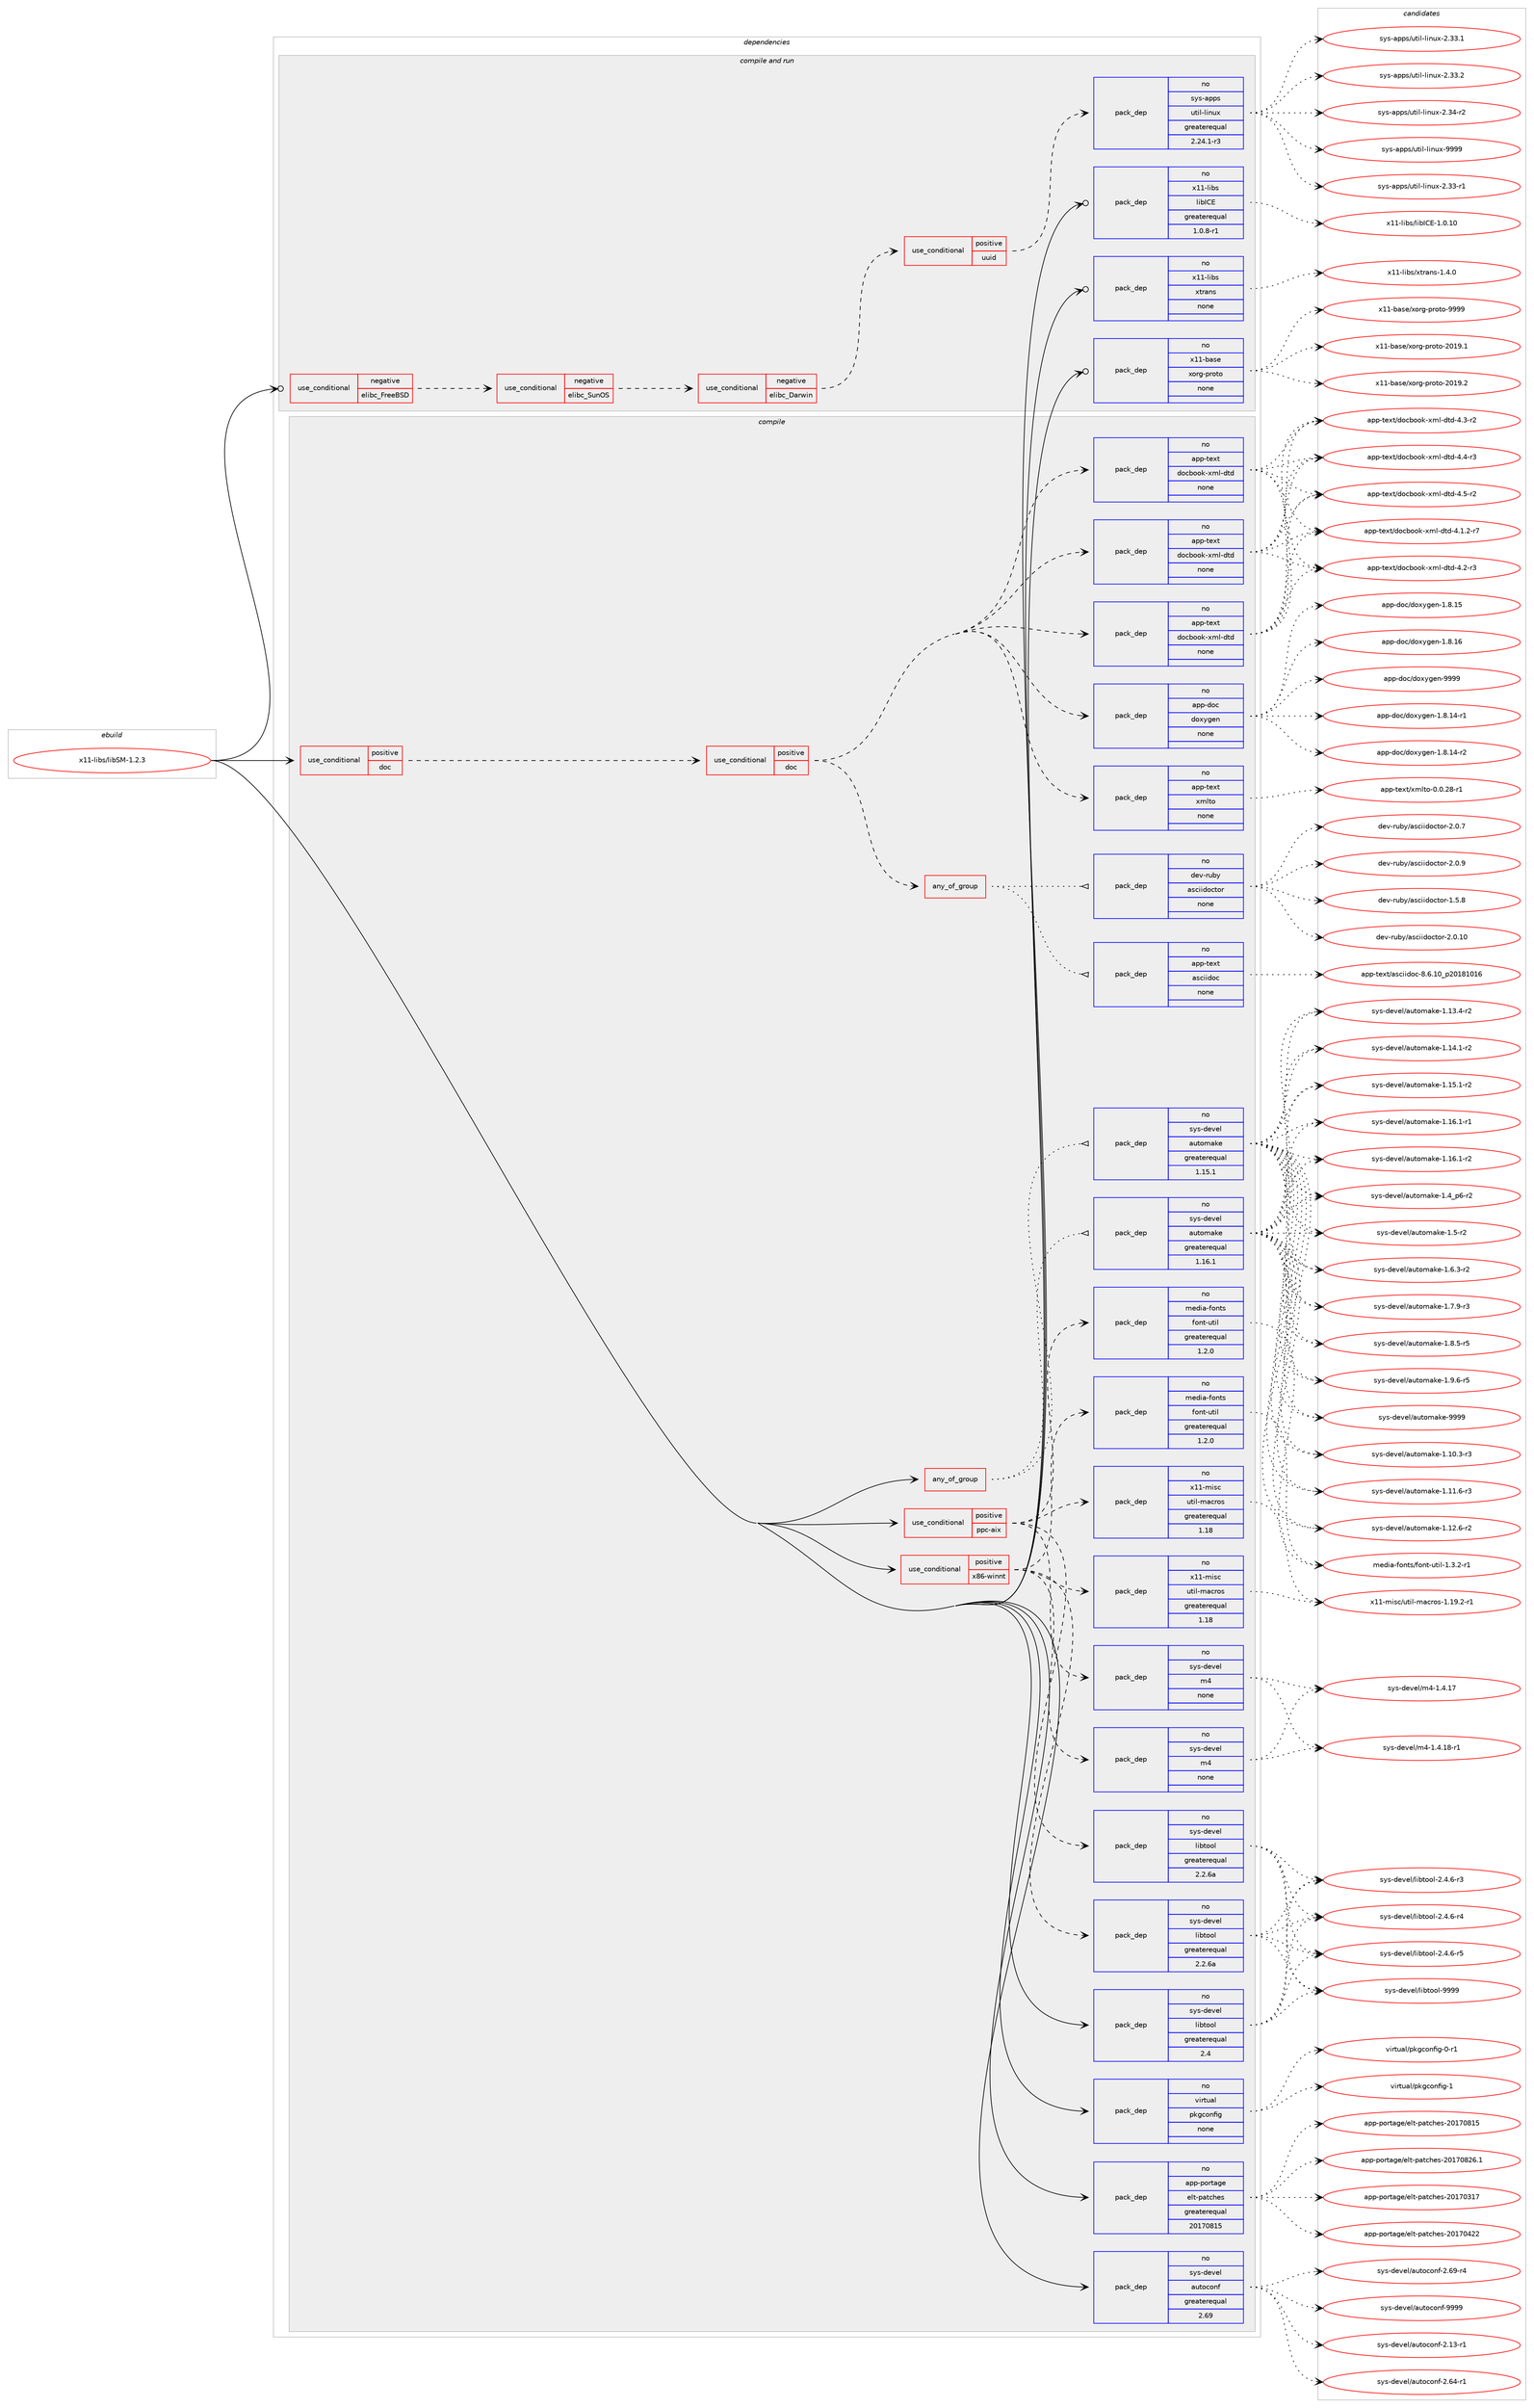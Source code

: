 digraph prolog {

# *************
# Graph options
# *************

newrank=true;
concentrate=true;
compound=true;
graph [rankdir=LR,fontname=Helvetica,fontsize=10,ranksep=1.5];#, ranksep=2.5, nodesep=0.2];
edge  [arrowhead=vee];
node  [fontname=Helvetica,fontsize=10];

# **********
# The ebuild
# **********

subgraph cluster_leftcol {
color=gray;
rank=same;
label=<<i>ebuild</i>>;
id [label="x11-libs/libSM-1.2.3", color=red, width=4, href="../x11-libs/libSM-1.2.3.svg"];
}

# ****************
# The dependencies
# ****************

subgraph cluster_midcol {
color=gray;
label=<<i>dependencies</i>>;
subgraph cluster_compile {
fillcolor="#eeeeee";
style=filled;
label=<<i>compile</i>>;
subgraph any15963 {
dependency916142 [label=<<TABLE BORDER="0" CELLBORDER="1" CELLSPACING="0" CELLPADDING="4"><TR><TD CELLPADDING="10">any_of_group</TD></TR></TABLE>>, shape=none, color=red];subgraph pack680231 {
dependency916143 [label=<<TABLE BORDER="0" CELLBORDER="1" CELLSPACING="0" CELLPADDING="4" WIDTH="220"><TR><TD ROWSPAN="6" CELLPADDING="30">pack_dep</TD></TR><TR><TD WIDTH="110">no</TD></TR><TR><TD>sys-devel</TD></TR><TR><TD>automake</TD></TR><TR><TD>greaterequal</TD></TR><TR><TD>1.16.1</TD></TR></TABLE>>, shape=none, color=blue];
}
dependency916142:e -> dependency916143:w [weight=20,style="dotted",arrowhead="oinv"];
subgraph pack680232 {
dependency916144 [label=<<TABLE BORDER="0" CELLBORDER="1" CELLSPACING="0" CELLPADDING="4" WIDTH="220"><TR><TD ROWSPAN="6" CELLPADDING="30">pack_dep</TD></TR><TR><TD WIDTH="110">no</TD></TR><TR><TD>sys-devel</TD></TR><TR><TD>automake</TD></TR><TR><TD>greaterequal</TD></TR><TR><TD>1.15.1</TD></TR></TABLE>>, shape=none, color=blue];
}
dependency916142:e -> dependency916144:w [weight=20,style="dotted",arrowhead="oinv"];
}
id:e -> dependency916142:w [weight=20,style="solid",arrowhead="vee"];
subgraph cond219361 {
dependency916145 [label=<<TABLE BORDER="0" CELLBORDER="1" CELLSPACING="0" CELLPADDING="4"><TR><TD ROWSPAN="3" CELLPADDING="10">use_conditional</TD></TR><TR><TD>positive</TD></TR><TR><TD>doc</TD></TR></TABLE>>, shape=none, color=red];
subgraph cond219362 {
dependency916146 [label=<<TABLE BORDER="0" CELLBORDER="1" CELLSPACING="0" CELLPADDING="4"><TR><TD ROWSPAN="3" CELLPADDING="10">use_conditional</TD></TR><TR><TD>positive</TD></TR><TR><TD>doc</TD></TR></TABLE>>, shape=none, color=red];
subgraph any15964 {
dependency916147 [label=<<TABLE BORDER="0" CELLBORDER="1" CELLSPACING="0" CELLPADDING="4"><TR><TD CELLPADDING="10">any_of_group</TD></TR></TABLE>>, shape=none, color=red];subgraph pack680233 {
dependency916148 [label=<<TABLE BORDER="0" CELLBORDER="1" CELLSPACING="0" CELLPADDING="4" WIDTH="220"><TR><TD ROWSPAN="6" CELLPADDING="30">pack_dep</TD></TR><TR><TD WIDTH="110">no</TD></TR><TR><TD>app-text</TD></TR><TR><TD>asciidoc</TD></TR><TR><TD>none</TD></TR><TR><TD></TD></TR></TABLE>>, shape=none, color=blue];
}
dependency916147:e -> dependency916148:w [weight=20,style="dotted",arrowhead="oinv"];
subgraph pack680234 {
dependency916149 [label=<<TABLE BORDER="0" CELLBORDER="1" CELLSPACING="0" CELLPADDING="4" WIDTH="220"><TR><TD ROWSPAN="6" CELLPADDING="30">pack_dep</TD></TR><TR><TD WIDTH="110">no</TD></TR><TR><TD>dev-ruby</TD></TR><TR><TD>asciidoctor</TD></TR><TR><TD>none</TD></TR><TR><TD></TD></TR></TABLE>>, shape=none, color=blue];
}
dependency916147:e -> dependency916149:w [weight=20,style="dotted",arrowhead="oinv"];
}
dependency916146:e -> dependency916147:w [weight=20,style="dashed",arrowhead="vee"];
subgraph pack680235 {
dependency916150 [label=<<TABLE BORDER="0" CELLBORDER="1" CELLSPACING="0" CELLPADDING="4" WIDTH="220"><TR><TD ROWSPAN="6" CELLPADDING="30">pack_dep</TD></TR><TR><TD WIDTH="110">no</TD></TR><TR><TD>app-text</TD></TR><TR><TD>xmlto</TD></TR><TR><TD>none</TD></TR><TR><TD></TD></TR></TABLE>>, shape=none, color=blue];
}
dependency916146:e -> dependency916150:w [weight=20,style="dashed",arrowhead="vee"];
subgraph pack680236 {
dependency916151 [label=<<TABLE BORDER="0" CELLBORDER="1" CELLSPACING="0" CELLPADDING="4" WIDTH="220"><TR><TD ROWSPAN="6" CELLPADDING="30">pack_dep</TD></TR><TR><TD WIDTH="110">no</TD></TR><TR><TD>app-doc</TD></TR><TR><TD>doxygen</TD></TR><TR><TD>none</TD></TR><TR><TD></TD></TR></TABLE>>, shape=none, color=blue];
}
dependency916146:e -> dependency916151:w [weight=20,style="dashed",arrowhead="vee"];
subgraph pack680237 {
dependency916152 [label=<<TABLE BORDER="0" CELLBORDER="1" CELLSPACING="0" CELLPADDING="4" WIDTH="220"><TR><TD ROWSPAN="6" CELLPADDING="30">pack_dep</TD></TR><TR><TD WIDTH="110">no</TD></TR><TR><TD>app-text</TD></TR><TR><TD>docbook-xml-dtd</TD></TR><TR><TD>none</TD></TR><TR><TD></TD></TR></TABLE>>, shape=none, color=blue];
}
dependency916146:e -> dependency916152:w [weight=20,style="dashed",arrowhead="vee"];
subgraph pack680238 {
dependency916153 [label=<<TABLE BORDER="0" CELLBORDER="1" CELLSPACING="0" CELLPADDING="4" WIDTH="220"><TR><TD ROWSPAN="6" CELLPADDING="30">pack_dep</TD></TR><TR><TD WIDTH="110">no</TD></TR><TR><TD>app-text</TD></TR><TR><TD>docbook-xml-dtd</TD></TR><TR><TD>none</TD></TR><TR><TD></TD></TR></TABLE>>, shape=none, color=blue];
}
dependency916146:e -> dependency916153:w [weight=20,style="dashed",arrowhead="vee"];
subgraph pack680239 {
dependency916154 [label=<<TABLE BORDER="0" CELLBORDER="1" CELLSPACING="0" CELLPADDING="4" WIDTH="220"><TR><TD ROWSPAN="6" CELLPADDING="30">pack_dep</TD></TR><TR><TD WIDTH="110">no</TD></TR><TR><TD>app-text</TD></TR><TR><TD>docbook-xml-dtd</TD></TR><TR><TD>none</TD></TR><TR><TD></TD></TR></TABLE>>, shape=none, color=blue];
}
dependency916146:e -> dependency916154:w [weight=20,style="dashed",arrowhead="vee"];
}
dependency916145:e -> dependency916146:w [weight=20,style="dashed",arrowhead="vee"];
}
id:e -> dependency916145:w [weight=20,style="solid",arrowhead="vee"];
subgraph cond219363 {
dependency916155 [label=<<TABLE BORDER="0" CELLBORDER="1" CELLSPACING="0" CELLPADDING="4"><TR><TD ROWSPAN="3" CELLPADDING="10">use_conditional</TD></TR><TR><TD>positive</TD></TR><TR><TD>ppc-aix</TD></TR></TABLE>>, shape=none, color=red];
subgraph pack680240 {
dependency916156 [label=<<TABLE BORDER="0" CELLBORDER="1" CELLSPACING="0" CELLPADDING="4" WIDTH="220"><TR><TD ROWSPAN="6" CELLPADDING="30">pack_dep</TD></TR><TR><TD WIDTH="110">no</TD></TR><TR><TD>sys-devel</TD></TR><TR><TD>libtool</TD></TR><TR><TD>greaterequal</TD></TR><TR><TD>2.2.6a</TD></TR></TABLE>>, shape=none, color=blue];
}
dependency916155:e -> dependency916156:w [weight=20,style="dashed",arrowhead="vee"];
subgraph pack680241 {
dependency916157 [label=<<TABLE BORDER="0" CELLBORDER="1" CELLSPACING="0" CELLPADDING="4" WIDTH="220"><TR><TD ROWSPAN="6" CELLPADDING="30">pack_dep</TD></TR><TR><TD WIDTH="110">no</TD></TR><TR><TD>sys-devel</TD></TR><TR><TD>m4</TD></TR><TR><TD>none</TD></TR><TR><TD></TD></TR></TABLE>>, shape=none, color=blue];
}
dependency916155:e -> dependency916157:w [weight=20,style="dashed",arrowhead="vee"];
subgraph pack680242 {
dependency916158 [label=<<TABLE BORDER="0" CELLBORDER="1" CELLSPACING="0" CELLPADDING="4" WIDTH="220"><TR><TD ROWSPAN="6" CELLPADDING="30">pack_dep</TD></TR><TR><TD WIDTH="110">no</TD></TR><TR><TD>x11-misc</TD></TR><TR><TD>util-macros</TD></TR><TR><TD>greaterequal</TD></TR><TR><TD>1.18</TD></TR></TABLE>>, shape=none, color=blue];
}
dependency916155:e -> dependency916158:w [weight=20,style="dashed",arrowhead="vee"];
subgraph pack680243 {
dependency916159 [label=<<TABLE BORDER="0" CELLBORDER="1" CELLSPACING="0" CELLPADDING="4" WIDTH="220"><TR><TD ROWSPAN="6" CELLPADDING="30">pack_dep</TD></TR><TR><TD WIDTH="110">no</TD></TR><TR><TD>media-fonts</TD></TR><TR><TD>font-util</TD></TR><TR><TD>greaterequal</TD></TR><TR><TD>1.2.0</TD></TR></TABLE>>, shape=none, color=blue];
}
dependency916155:e -> dependency916159:w [weight=20,style="dashed",arrowhead="vee"];
}
id:e -> dependency916155:w [weight=20,style="solid",arrowhead="vee"];
subgraph cond219364 {
dependency916160 [label=<<TABLE BORDER="0" CELLBORDER="1" CELLSPACING="0" CELLPADDING="4"><TR><TD ROWSPAN="3" CELLPADDING="10">use_conditional</TD></TR><TR><TD>positive</TD></TR><TR><TD>x86-winnt</TD></TR></TABLE>>, shape=none, color=red];
subgraph pack680244 {
dependency916161 [label=<<TABLE BORDER="0" CELLBORDER="1" CELLSPACING="0" CELLPADDING="4" WIDTH="220"><TR><TD ROWSPAN="6" CELLPADDING="30">pack_dep</TD></TR><TR><TD WIDTH="110">no</TD></TR><TR><TD>sys-devel</TD></TR><TR><TD>libtool</TD></TR><TR><TD>greaterequal</TD></TR><TR><TD>2.2.6a</TD></TR></TABLE>>, shape=none, color=blue];
}
dependency916160:e -> dependency916161:w [weight=20,style="dashed",arrowhead="vee"];
subgraph pack680245 {
dependency916162 [label=<<TABLE BORDER="0" CELLBORDER="1" CELLSPACING="0" CELLPADDING="4" WIDTH="220"><TR><TD ROWSPAN="6" CELLPADDING="30">pack_dep</TD></TR><TR><TD WIDTH="110">no</TD></TR><TR><TD>sys-devel</TD></TR><TR><TD>m4</TD></TR><TR><TD>none</TD></TR><TR><TD></TD></TR></TABLE>>, shape=none, color=blue];
}
dependency916160:e -> dependency916162:w [weight=20,style="dashed",arrowhead="vee"];
subgraph pack680246 {
dependency916163 [label=<<TABLE BORDER="0" CELLBORDER="1" CELLSPACING="0" CELLPADDING="4" WIDTH="220"><TR><TD ROWSPAN="6" CELLPADDING="30">pack_dep</TD></TR><TR><TD WIDTH="110">no</TD></TR><TR><TD>x11-misc</TD></TR><TR><TD>util-macros</TD></TR><TR><TD>greaterequal</TD></TR><TR><TD>1.18</TD></TR></TABLE>>, shape=none, color=blue];
}
dependency916160:e -> dependency916163:w [weight=20,style="dashed",arrowhead="vee"];
subgraph pack680247 {
dependency916164 [label=<<TABLE BORDER="0" CELLBORDER="1" CELLSPACING="0" CELLPADDING="4" WIDTH="220"><TR><TD ROWSPAN="6" CELLPADDING="30">pack_dep</TD></TR><TR><TD WIDTH="110">no</TD></TR><TR><TD>media-fonts</TD></TR><TR><TD>font-util</TD></TR><TR><TD>greaterequal</TD></TR><TR><TD>1.2.0</TD></TR></TABLE>>, shape=none, color=blue];
}
dependency916160:e -> dependency916164:w [weight=20,style="dashed",arrowhead="vee"];
}
id:e -> dependency916160:w [weight=20,style="solid",arrowhead="vee"];
subgraph pack680248 {
dependency916165 [label=<<TABLE BORDER="0" CELLBORDER="1" CELLSPACING="0" CELLPADDING="4" WIDTH="220"><TR><TD ROWSPAN="6" CELLPADDING="30">pack_dep</TD></TR><TR><TD WIDTH="110">no</TD></TR><TR><TD>app-portage</TD></TR><TR><TD>elt-patches</TD></TR><TR><TD>greaterequal</TD></TR><TR><TD>20170815</TD></TR></TABLE>>, shape=none, color=blue];
}
id:e -> dependency916165:w [weight=20,style="solid",arrowhead="vee"];
subgraph pack680249 {
dependency916166 [label=<<TABLE BORDER="0" CELLBORDER="1" CELLSPACING="0" CELLPADDING="4" WIDTH="220"><TR><TD ROWSPAN="6" CELLPADDING="30">pack_dep</TD></TR><TR><TD WIDTH="110">no</TD></TR><TR><TD>sys-devel</TD></TR><TR><TD>autoconf</TD></TR><TR><TD>greaterequal</TD></TR><TR><TD>2.69</TD></TR></TABLE>>, shape=none, color=blue];
}
id:e -> dependency916166:w [weight=20,style="solid",arrowhead="vee"];
subgraph pack680250 {
dependency916167 [label=<<TABLE BORDER="0" CELLBORDER="1" CELLSPACING="0" CELLPADDING="4" WIDTH="220"><TR><TD ROWSPAN="6" CELLPADDING="30">pack_dep</TD></TR><TR><TD WIDTH="110">no</TD></TR><TR><TD>sys-devel</TD></TR><TR><TD>libtool</TD></TR><TR><TD>greaterequal</TD></TR><TR><TD>2.4</TD></TR></TABLE>>, shape=none, color=blue];
}
id:e -> dependency916167:w [weight=20,style="solid",arrowhead="vee"];
subgraph pack680251 {
dependency916168 [label=<<TABLE BORDER="0" CELLBORDER="1" CELLSPACING="0" CELLPADDING="4" WIDTH="220"><TR><TD ROWSPAN="6" CELLPADDING="30">pack_dep</TD></TR><TR><TD WIDTH="110">no</TD></TR><TR><TD>virtual</TD></TR><TR><TD>pkgconfig</TD></TR><TR><TD>none</TD></TR><TR><TD></TD></TR></TABLE>>, shape=none, color=blue];
}
id:e -> dependency916168:w [weight=20,style="solid",arrowhead="vee"];
}
subgraph cluster_compileandrun {
fillcolor="#eeeeee";
style=filled;
label=<<i>compile and run</i>>;
subgraph cond219365 {
dependency916169 [label=<<TABLE BORDER="0" CELLBORDER="1" CELLSPACING="0" CELLPADDING="4"><TR><TD ROWSPAN="3" CELLPADDING="10">use_conditional</TD></TR><TR><TD>negative</TD></TR><TR><TD>elibc_FreeBSD</TD></TR></TABLE>>, shape=none, color=red];
subgraph cond219366 {
dependency916170 [label=<<TABLE BORDER="0" CELLBORDER="1" CELLSPACING="0" CELLPADDING="4"><TR><TD ROWSPAN="3" CELLPADDING="10">use_conditional</TD></TR><TR><TD>negative</TD></TR><TR><TD>elibc_SunOS</TD></TR></TABLE>>, shape=none, color=red];
subgraph cond219367 {
dependency916171 [label=<<TABLE BORDER="0" CELLBORDER="1" CELLSPACING="0" CELLPADDING="4"><TR><TD ROWSPAN="3" CELLPADDING="10">use_conditional</TD></TR><TR><TD>negative</TD></TR><TR><TD>elibc_Darwin</TD></TR></TABLE>>, shape=none, color=red];
subgraph cond219368 {
dependency916172 [label=<<TABLE BORDER="0" CELLBORDER="1" CELLSPACING="0" CELLPADDING="4"><TR><TD ROWSPAN="3" CELLPADDING="10">use_conditional</TD></TR><TR><TD>positive</TD></TR><TR><TD>uuid</TD></TR></TABLE>>, shape=none, color=red];
subgraph pack680252 {
dependency916173 [label=<<TABLE BORDER="0" CELLBORDER="1" CELLSPACING="0" CELLPADDING="4" WIDTH="220"><TR><TD ROWSPAN="6" CELLPADDING="30">pack_dep</TD></TR><TR><TD WIDTH="110">no</TD></TR><TR><TD>sys-apps</TD></TR><TR><TD>util-linux</TD></TR><TR><TD>greaterequal</TD></TR><TR><TD>2.24.1-r3</TD></TR></TABLE>>, shape=none, color=blue];
}
dependency916172:e -> dependency916173:w [weight=20,style="dashed",arrowhead="vee"];
}
dependency916171:e -> dependency916172:w [weight=20,style="dashed",arrowhead="vee"];
}
dependency916170:e -> dependency916171:w [weight=20,style="dashed",arrowhead="vee"];
}
dependency916169:e -> dependency916170:w [weight=20,style="dashed",arrowhead="vee"];
}
id:e -> dependency916169:w [weight=20,style="solid",arrowhead="odotvee"];
subgraph pack680253 {
dependency916174 [label=<<TABLE BORDER="0" CELLBORDER="1" CELLSPACING="0" CELLPADDING="4" WIDTH="220"><TR><TD ROWSPAN="6" CELLPADDING="30">pack_dep</TD></TR><TR><TD WIDTH="110">no</TD></TR><TR><TD>x11-base</TD></TR><TR><TD>xorg-proto</TD></TR><TR><TD>none</TD></TR><TR><TD></TD></TR></TABLE>>, shape=none, color=blue];
}
id:e -> dependency916174:w [weight=20,style="solid",arrowhead="odotvee"];
subgraph pack680254 {
dependency916175 [label=<<TABLE BORDER="0" CELLBORDER="1" CELLSPACING="0" CELLPADDING="4" WIDTH="220"><TR><TD ROWSPAN="6" CELLPADDING="30">pack_dep</TD></TR><TR><TD WIDTH="110">no</TD></TR><TR><TD>x11-libs</TD></TR><TR><TD>libICE</TD></TR><TR><TD>greaterequal</TD></TR><TR><TD>1.0.8-r1</TD></TR></TABLE>>, shape=none, color=blue];
}
id:e -> dependency916175:w [weight=20,style="solid",arrowhead="odotvee"];
subgraph pack680255 {
dependency916176 [label=<<TABLE BORDER="0" CELLBORDER="1" CELLSPACING="0" CELLPADDING="4" WIDTH="220"><TR><TD ROWSPAN="6" CELLPADDING="30">pack_dep</TD></TR><TR><TD WIDTH="110">no</TD></TR><TR><TD>x11-libs</TD></TR><TR><TD>xtrans</TD></TR><TR><TD>none</TD></TR><TR><TD></TD></TR></TABLE>>, shape=none, color=blue];
}
id:e -> dependency916176:w [weight=20,style="solid",arrowhead="odotvee"];
}
subgraph cluster_run {
fillcolor="#eeeeee";
style=filled;
label=<<i>run</i>>;
}
}

# **************
# The candidates
# **************

subgraph cluster_choices {
rank=same;
color=gray;
label=<<i>candidates</i>>;

subgraph choice680231 {
color=black;
nodesep=1;
choice11512111545100101118101108479711711611110997107101454946494846514511451 [label="sys-devel/automake-1.10.3-r3", color=red, width=4,href="../sys-devel/automake-1.10.3-r3.svg"];
choice11512111545100101118101108479711711611110997107101454946494946544511451 [label="sys-devel/automake-1.11.6-r3", color=red, width=4,href="../sys-devel/automake-1.11.6-r3.svg"];
choice11512111545100101118101108479711711611110997107101454946495046544511450 [label="sys-devel/automake-1.12.6-r2", color=red, width=4,href="../sys-devel/automake-1.12.6-r2.svg"];
choice11512111545100101118101108479711711611110997107101454946495146524511450 [label="sys-devel/automake-1.13.4-r2", color=red, width=4,href="../sys-devel/automake-1.13.4-r2.svg"];
choice11512111545100101118101108479711711611110997107101454946495246494511450 [label="sys-devel/automake-1.14.1-r2", color=red, width=4,href="../sys-devel/automake-1.14.1-r2.svg"];
choice11512111545100101118101108479711711611110997107101454946495346494511450 [label="sys-devel/automake-1.15.1-r2", color=red, width=4,href="../sys-devel/automake-1.15.1-r2.svg"];
choice11512111545100101118101108479711711611110997107101454946495446494511449 [label="sys-devel/automake-1.16.1-r1", color=red, width=4,href="../sys-devel/automake-1.16.1-r1.svg"];
choice11512111545100101118101108479711711611110997107101454946495446494511450 [label="sys-devel/automake-1.16.1-r2", color=red, width=4,href="../sys-devel/automake-1.16.1-r2.svg"];
choice115121115451001011181011084797117116111109971071014549465295112544511450 [label="sys-devel/automake-1.4_p6-r2", color=red, width=4,href="../sys-devel/automake-1.4_p6-r2.svg"];
choice11512111545100101118101108479711711611110997107101454946534511450 [label="sys-devel/automake-1.5-r2", color=red, width=4,href="../sys-devel/automake-1.5-r2.svg"];
choice115121115451001011181011084797117116111109971071014549465446514511450 [label="sys-devel/automake-1.6.3-r2", color=red, width=4,href="../sys-devel/automake-1.6.3-r2.svg"];
choice115121115451001011181011084797117116111109971071014549465546574511451 [label="sys-devel/automake-1.7.9-r3", color=red, width=4,href="../sys-devel/automake-1.7.9-r3.svg"];
choice115121115451001011181011084797117116111109971071014549465646534511453 [label="sys-devel/automake-1.8.5-r5", color=red, width=4,href="../sys-devel/automake-1.8.5-r5.svg"];
choice115121115451001011181011084797117116111109971071014549465746544511453 [label="sys-devel/automake-1.9.6-r5", color=red, width=4,href="../sys-devel/automake-1.9.6-r5.svg"];
choice115121115451001011181011084797117116111109971071014557575757 [label="sys-devel/automake-9999", color=red, width=4,href="../sys-devel/automake-9999.svg"];
dependency916143:e -> choice11512111545100101118101108479711711611110997107101454946494846514511451:w [style=dotted,weight="100"];
dependency916143:e -> choice11512111545100101118101108479711711611110997107101454946494946544511451:w [style=dotted,weight="100"];
dependency916143:e -> choice11512111545100101118101108479711711611110997107101454946495046544511450:w [style=dotted,weight="100"];
dependency916143:e -> choice11512111545100101118101108479711711611110997107101454946495146524511450:w [style=dotted,weight="100"];
dependency916143:e -> choice11512111545100101118101108479711711611110997107101454946495246494511450:w [style=dotted,weight="100"];
dependency916143:e -> choice11512111545100101118101108479711711611110997107101454946495346494511450:w [style=dotted,weight="100"];
dependency916143:e -> choice11512111545100101118101108479711711611110997107101454946495446494511449:w [style=dotted,weight="100"];
dependency916143:e -> choice11512111545100101118101108479711711611110997107101454946495446494511450:w [style=dotted,weight="100"];
dependency916143:e -> choice115121115451001011181011084797117116111109971071014549465295112544511450:w [style=dotted,weight="100"];
dependency916143:e -> choice11512111545100101118101108479711711611110997107101454946534511450:w [style=dotted,weight="100"];
dependency916143:e -> choice115121115451001011181011084797117116111109971071014549465446514511450:w [style=dotted,weight="100"];
dependency916143:e -> choice115121115451001011181011084797117116111109971071014549465546574511451:w [style=dotted,weight="100"];
dependency916143:e -> choice115121115451001011181011084797117116111109971071014549465646534511453:w [style=dotted,weight="100"];
dependency916143:e -> choice115121115451001011181011084797117116111109971071014549465746544511453:w [style=dotted,weight="100"];
dependency916143:e -> choice115121115451001011181011084797117116111109971071014557575757:w [style=dotted,weight="100"];
}
subgraph choice680232 {
color=black;
nodesep=1;
choice11512111545100101118101108479711711611110997107101454946494846514511451 [label="sys-devel/automake-1.10.3-r3", color=red, width=4,href="../sys-devel/automake-1.10.3-r3.svg"];
choice11512111545100101118101108479711711611110997107101454946494946544511451 [label="sys-devel/automake-1.11.6-r3", color=red, width=4,href="../sys-devel/automake-1.11.6-r3.svg"];
choice11512111545100101118101108479711711611110997107101454946495046544511450 [label="sys-devel/automake-1.12.6-r2", color=red, width=4,href="../sys-devel/automake-1.12.6-r2.svg"];
choice11512111545100101118101108479711711611110997107101454946495146524511450 [label="sys-devel/automake-1.13.4-r2", color=red, width=4,href="../sys-devel/automake-1.13.4-r2.svg"];
choice11512111545100101118101108479711711611110997107101454946495246494511450 [label="sys-devel/automake-1.14.1-r2", color=red, width=4,href="../sys-devel/automake-1.14.1-r2.svg"];
choice11512111545100101118101108479711711611110997107101454946495346494511450 [label="sys-devel/automake-1.15.1-r2", color=red, width=4,href="../sys-devel/automake-1.15.1-r2.svg"];
choice11512111545100101118101108479711711611110997107101454946495446494511449 [label="sys-devel/automake-1.16.1-r1", color=red, width=4,href="../sys-devel/automake-1.16.1-r1.svg"];
choice11512111545100101118101108479711711611110997107101454946495446494511450 [label="sys-devel/automake-1.16.1-r2", color=red, width=4,href="../sys-devel/automake-1.16.1-r2.svg"];
choice115121115451001011181011084797117116111109971071014549465295112544511450 [label="sys-devel/automake-1.4_p6-r2", color=red, width=4,href="../sys-devel/automake-1.4_p6-r2.svg"];
choice11512111545100101118101108479711711611110997107101454946534511450 [label="sys-devel/automake-1.5-r2", color=red, width=4,href="../sys-devel/automake-1.5-r2.svg"];
choice115121115451001011181011084797117116111109971071014549465446514511450 [label="sys-devel/automake-1.6.3-r2", color=red, width=4,href="../sys-devel/automake-1.6.3-r2.svg"];
choice115121115451001011181011084797117116111109971071014549465546574511451 [label="sys-devel/automake-1.7.9-r3", color=red, width=4,href="../sys-devel/automake-1.7.9-r3.svg"];
choice115121115451001011181011084797117116111109971071014549465646534511453 [label="sys-devel/automake-1.8.5-r5", color=red, width=4,href="../sys-devel/automake-1.8.5-r5.svg"];
choice115121115451001011181011084797117116111109971071014549465746544511453 [label="sys-devel/automake-1.9.6-r5", color=red, width=4,href="../sys-devel/automake-1.9.6-r5.svg"];
choice115121115451001011181011084797117116111109971071014557575757 [label="sys-devel/automake-9999", color=red, width=4,href="../sys-devel/automake-9999.svg"];
dependency916144:e -> choice11512111545100101118101108479711711611110997107101454946494846514511451:w [style=dotted,weight="100"];
dependency916144:e -> choice11512111545100101118101108479711711611110997107101454946494946544511451:w [style=dotted,weight="100"];
dependency916144:e -> choice11512111545100101118101108479711711611110997107101454946495046544511450:w [style=dotted,weight="100"];
dependency916144:e -> choice11512111545100101118101108479711711611110997107101454946495146524511450:w [style=dotted,weight="100"];
dependency916144:e -> choice11512111545100101118101108479711711611110997107101454946495246494511450:w [style=dotted,weight="100"];
dependency916144:e -> choice11512111545100101118101108479711711611110997107101454946495346494511450:w [style=dotted,weight="100"];
dependency916144:e -> choice11512111545100101118101108479711711611110997107101454946495446494511449:w [style=dotted,weight="100"];
dependency916144:e -> choice11512111545100101118101108479711711611110997107101454946495446494511450:w [style=dotted,weight="100"];
dependency916144:e -> choice115121115451001011181011084797117116111109971071014549465295112544511450:w [style=dotted,weight="100"];
dependency916144:e -> choice11512111545100101118101108479711711611110997107101454946534511450:w [style=dotted,weight="100"];
dependency916144:e -> choice115121115451001011181011084797117116111109971071014549465446514511450:w [style=dotted,weight="100"];
dependency916144:e -> choice115121115451001011181011084797117116111109971071014549465546574511451:w [style=dotted,weight="100"];
dependency916144:e -> choice115121115451001011181011084797117116111109971071014549465646534511453:w [style=dotted,weight="100"];
dependency916144:e -> choice115121115451001011181011084797117116111109971071014549465746544511453:w [style=dotted,weight="100"];
dependency916144:e -> choice115121115451001011181011084797117116111109971071014557575757:w [style=dotted,weight="100"];
}
subgraph choice680233 {
color=black;
nodesep=1;
choice97112112451161011201164797115991051051001119945564654464948951125048495649484954 [label="app-text/asciidoc-8.6.10_p20181016", color=red, width=4,href="../app-text/asciidoc-8.6.10_p20181016.svg"];
dependency916148:e -> choice97112112451161011201164797115991051051001119945564654464948951125048495649484954:w [style=dotted,weight="100"];
}
subgraph choice680234 {
color=black;
nodesep=1;
choice100101118451141179812147971159910510510011199116111114454946534656 [label="dev-ruby/asciidoctor-1.5.8", color=red, width=4,href="../dev-ruby/asciidoctor-1.5.8.svg"];
choice10010111845114117981214797115991051051001119911611111445504648464948 [label="dev-ruby/asciidoctor-2.0.10", color=red, width=4,href="../dev-ruby/asciidoctor-2.0.10.svg"];
choice100101118451141179812147971159910510510011199116111114455046484655 [label="dev-ruby/asciidoctor-2.0.7", color=red, width=4,href="../dev-ruby/asciidoctor-2.0.7.svg"];
choice100101118451141179812147971159910510510011199116111114455046484657 [label="dev-ruby/asciidoctor-2.0.9", color=red, width=4,href="../dev-ruby/asciidoctor-2.0.9.svg"];
dependency916149:e -> choice100101118451141179812147971159910510510011199116111114454946534656:w [style=dotted,weight="100"];
dependency916149:e -> choice10010111845114117981214797115991051051001119911611111445504648464948:w [style=dotted,weight="100"];
dependency916149:e -> choice100101118451141179812147971159910510510011199116111114455046484655:w [style=dotted,weight="100"];
dependency916149:e -> choice100101118451141179812147971159910510510011199116111114455046484657:w [style=dotted,weight="100"];
}
subgraph choice680235 {
color=black;
nodesep=1;
choice971121124511610112011647120109108116111454846484650564511449 [label="app-text/xmlto-0.0.28-r1", color=red, width=4,href="../app-text/xmlto-0.0.28-r1.svg"];
dependency916150:e -> choice971121124511610112011647120109108116111454846484650564511449:w [style=dotted,weight="100"];
}
subgraph choice680236 {
color=black;
nodesep=1;
choice97112112451001119947100111120121103101110454946564649524511449 [label="app-doc/doxygen-1.8.14-r1", color=red, width=4,href="../app-doc/doxygen-1.8.14-r1.svg"];
choice97112112451001119947100111120121103101110454946564649524511450 [label="app-doc/doxygen-1.8.14-r2", color=red, width=4,href="../app-doc/doxygen-1.8.14-r2.svg"];
choice9711211245100111994710011112012110310111045494656464953 [label="app-doc/doxygen-1.8.15", color=red, width=4,href="../app-doc/doxygen-1.8.15.svg"];
choice9711211245100111994710011112012110310111045494656464954 [label="app-doc/doxygen-1.8.16", color=red, width=4,href="../app-doc/doxygen-1.8.16.svg"];
choice971121124510011199471001111201211031011104557575757 [label="app-doc/doxygen-9999", color=red, width=4,href="../app-doc/doxygen-9999.svg"];
dependency916151:e -> choice97112112451001119947100111120121103101110454946564649524511449:w [style=dotted,weight="100"];
dependency916151:e -> choice97112112451001119947100111120121103101110454946564649524511450:w [style=dotted,weight="100"];
dependency916151:e -> choice9711211245100111994710011112012110310111045494656464953:w [style=dotted,weight="100"];
dependency916151:e -> choice9711211245100111994710011112012110310111045494656464954:w [style=dotted,weight="100"];
dependency916151:e -> choice971121124510011199471001111201211031011104557575757:w [style=dotted,weight="100"];
}
subgraph choice680237 {
color=black;
nodesep=1;
choice971121124511610112011647100111999811111110745120109108451001161004552464946504511455 [label="app-text/docbook-xml-dtd-4.1.2-r7", color=red, width=4,href="../app-text/docbook-xml-dtd-4.1.2-r7.svg"];
choice97112112451161011201164710011199981111111074512010910845100116100455246504511451 [label="app-text/docbook-xml-dtd-4.2-r3", color=red, width=4,href="../app-text/docbook-xml-dtd-4.2-r3.svg"];
choice97112112451161011201164710011199981111111074512010910845100116100455246514511450 [label="app-text/docbook-xml-dtd-4.3-r2", color=red, width=4,href="../app-text/docbook-xml-dtd-4.3-r2.svg"];
choice97112112451161011201164710011199981111111074512010910845100116100455246524511451 [label="app-text/docbook-xml-dtd-4.4-r3", color=red, width=4,href="../app-text/docbook-xml-dtd-4.4-r3.svg"];
choice97112112451161011201164710011199981111111074512010910845100116100455246534511450 [label="app-text/docbook-xml-dtd-4.5-r2", color=red, width=4,href="../app-text/docbook-xml-dtd-4.5-r2.svg"];
dependency916152:e -> choice971121124511610112011647100111999811111110745120109108451001161004552464946504511455:w [style=dotted,weight="100"];
dependency916152:e -> choice97112112451161011201164710011199981111111074512010910845100116100455246504511451:w [style=dotted,weight="100"];
dependency916152:e -> choice97112112451161011201164710011199981111111074512010910845100116100455246514511450:w [style=dotted,weight="100"];
dependency916152:e -> choice97112112451161011201164710011199981111111074512010910845100116100455246524511451:w [style=dotted,weight="100"];
dependency916152:e -> choice97112112451161011201164710011199981111111074512010910845100116100455246534511450:w [style=dotted,weight="100"];
}
subgraph choice680238 {
color=black;
nodesep=1;
choice971121124511610112011647100111999811111110745120109108451001161004552464946504511455 [label="app-text/docbook-xml-dtd-4.1.2-r7", color=red, width=4,href="../app-text/docbook-xml-dtd-4.1.2-r7.svg"];
choice97112112451161011201164710011199981111111074512010910845100116100455246504511451 [label="app-text/docbook-xml-dtd-4.2-r3", color=red, width=4,href="../app-text/docbook-xml-dtd-4.2-r3.svg"];
choice97112112451161011201164710011199981111111074512010910845100116100455246514511450 [label="app-text/docbook-xml-dtd-4.3-r2", color=red, width=4,href="../app-text/docbook-xml-dtd-4.3-r2.svg"];
choice97112112451161011201164710011199981111111074512010910845100116100455246524511451 [label="app-text/docbook-xml-dtd-4.4-r3", color=red, width=4,href="../app-text/docbook-xml-dtd-4.4-r3.svg"];
choice97112112451161011201164710011199981111111074512010910845100116100455246534511450 [label="app-text/docbook-xml-dtd-4.5-r2", color=red, width=4,href="../app-text/docbook-xml-dtd-4.5-r2.svg"];
dependency916153:e -> choice971121124511610112011647100111999811111110745120109108451001161004552464946504511455:w [style=dotted,weight="100"];
dependency916153:e -> choice97112112451161011201164710011199981111111074512010910845100116100455246504511451:w [style=dotted,weight="100"];
dependency916153:e -> choice97112112451161011201164710011199981111111074512010910845100116100455246514511450:w [style=dotted,weight="100"];
dependency916153:e -> choice97112112451161011201164710011199981111111074512010910845100116100455246524511451:w [style=dotted,weight="100"];
dependency916153:e -> choice97112112451161011201164710011199981111111074512010910845100116100455246534511450:w [style=dotted,weight="100"];
}
subgraph choice680239 {
color=black;
nodesep=1;
choice971121124511610112011647100111999811111110745120109108451001161004552464946504511455 [label="app-text/docbook-xml-dtd-4.1.2-r7", color=red, width=4,href="../app-text/docbook-xml-dtd-4.1.2-r7.svg"];
choice97112112451161011201164710011199981111111074512010910845100116100455246504511451 [label="app-text/docbook-xml-dtd-4.2-r3", color=red, width=4,href="../app-text/docbook-xml-dtd-4.2-r3.svg"];
choice97112112451161011201164710011199981111111074512010910845100116100455246514511450 [label="app-text/docbook-xml-dtd-4.3-r2", color=red, width=4,href="../app-text/docbook-xml-dtd-4.3-r2.svg"];
choice97112112451161011201164710011199981111111074512010910845100116100455246524511451 [label="app-text/docbook-xml-dtd-4.4-r3", color=red, width=4,href="../app-text/docbook-xml-dtd-4.4-r3.svg"];
choice97112112451161011201164710011199981111111074512010910845100116100455246534511450 [label="app-text/docbook-xml-dtd-4.5-r2", color=red, width=4,href="../app-text/docbook-xml-dtd-4.5-r2.svg"];
dependency916154:e -> choice971121124511610112011647100111999811111110745120109108451001161004552464946504511455:w [style=dotted,weight="100"];
dependency916154:e -> choice97112112451161011201164710011199981111111074512010910845100116100455246504511451:w [style=dotted,weight="100"];
dependency916154:e -> choice97112112451161011201164710011199981111111074512010910845100116100455246514511450:w [style=dotted,weight="100"];
dependency916154:e -> choice97112112451161011201164710011199981111111074512010910845100116100455246524511451:w [style=dotted,weight="100"];
dependency916154:e -> choice97112112451161011201164710011199981111111074512010910845100116100455246534511450:w [style=dotted,weight="100"];
}
subgraph choice680240 {
color=black;
nodesep=1;
choice1151211154510010111810110847108105981161111111084550465246544511451 [label="sys-devel/libtool-2.4.6-r3", color=red, width=4,href="../sys-devel/libtool-2.4.6-r3.svg"];
choice1151211154510010111810110847108105981161111111084550465246544511452 [label="sys-devel/libtool-2.4.6-r4", color=red, width=4,href="../sys-devel/libtool-2.4.6-r4.svg"];
choice1151211154510010111810110847108105981161111111084550465246544511453 [label="sys-devel/libtool-2.4.6-r5", color=red, width=4,href="../sys-devel/libtool-2.4.6-r5.svg"];
choice1151211154510010111810110847108105981161111111084557575757 [label="sys-devel/libtool-9999", color=red, width=4,href="../sys-devel/libtool-9999.svg"];
dependency916156:e -> choice1151211154510010111810110847108105981161111111084550465246544511451:w [style=dotted,weight="100"];
dependency916156:e -> choice1151211154510010111810110847108105981161111111084550465246544511452:w [style=dotted,weight="100"];
dependency916156:e -> choice1151211154510010111810110847108105981161111111084550465246544511453:w [style=dotted,weight="100"];
dependency916156:e -> choice1151211154510010111810110847108105981161111111084557575757:w [style=dotted,weight="100"];
}
subgraph choice680241 {
color=black;
nodesep=1;
choice11512111545100101118101108471095245494652464955 [label="sys-devel/m4-1.4.17", color=red, width=4,href="../sys-devel/m4-1.4.17.svg"];
choice115121115451001011181011084710952454946524649564511449 [label="sys-devel/m4-1.4.18-r1", color=red, width=4,href="../sys-devel/m4-1.4.18-r1.svg"];
dependency916157:e -> choice11512111545100101118101108471095245494652464955:w [style=dotted,weight="100"];
dependency916157:e -> choice115121115451001011181011084710952454946524649564511449:w [style=dotted,weight="100"];
}
subgraph choice680242 {
color=black;
nodesep=1;
choice1204949451091051159947117116105108451099799114111115454946495746504511449 [label="x11-misc/util-macros-1.19.2-r1", color=red, width=4,href="../x11-misc/util-macros-1.19.2-r1.svg"];
dependency916158:e -> choice1204949451091051159947117116105108451099799114111115454946495746504511449:w [style=dotted,weight="100"];
}
subgraph choice680243 {
color=black;
nodesep=1;
choice109101100105974510211111011611547102111110116451171161051084549465146504511449 [label="media-fonts/font-util-1.3.2-r1", color=red, width=4,href="../media-fonts/font-util-1.3.2-r1.svg"];
dependency916159:e -> choice109101100105974510211111011611547102111110116451171161051084549465146504511449:w [style=dotted,weight="100"];
}
subgraph choice680244 {
color=black;
nodesep=1;
choice1151211154510010111810110847108105981161111111084550465246544511451 [label="sys-devel/libtool-2.4.6-r3", color=red, width=4,href="../sys-devel/libtool-2.4.6-r3.svg"];
choice1151211154510010111810110847108105981161111111084550465246544511452 [label="sys-devel/libtool-2.4.6-r4", color=red, width=4,href="../sys-devel/libtool-2.4.6-r4.svg"];
choice1151211154510010111810110847108105981161111111084550465246544511453 [label="sys-devel/libtool-2.4.6-r5", color=red, width=4,href="../sys-devel/libtool-2.4.6-r5.svg"];
choice1151211154510010111810110847108105981161111111084557575757 [label="sys-devel/libtool-9999", color=red, width=4,href="../sys-devel/libtool-9999.svg"];
dependency916161:e -> choice1151211154510010111810110847108105981161111111084550465246544511451:w [style=dotted,weight="100"];
dependency916161:e -> choice1151211154510010111810110847108105981161111111084550465246544511452:w [style=dotted,weight="100"];
dependency916161:e -> choice1151211154510010111810110847108105981161111111084550465246544511453:w [style=dotted,weight="100"];
dependency916161:e -> choice1151211154510010111810110847108105981161111111084557575757:w [style=dotted,weight="100"];
}
subgraph choice680245 {
color=black;
nodesep=1;
choice11512111545100101118101108471095245494652464955 [label="sys-devel/m4-1.4.17", color=red, width=4,href="../sys-devel/m4-1.4.17.svg"];
choice115121115451001011181011084710952454946524649564511449 [label="sys-devel/m4-1.4.18-r1", color=red, width=4,href="../sys-devel/m4-1.4.18-r1.svg"];
dependency916162:e -> choice11512111545100101118101108471095245494652464955:w [style=dotted,weight="100"];
dependency916162:e -> choice115121115451001011181011084710952454946524649564511449:w [style=dotted,weight="100"];
}
subgraph choice680246 {
color=black;
nodesep=1;
choice1204949451091051159947117116105108451099799114111115454946495746504511449 [label="x11-misc/util-macros-1.19.2-r1", color=red, width=4,href="../x11-misc/util-macros-1.19.2-r1.svg"];
dependency916163:e -> choice1204949451091051159947117116105108451099799114111115454946495746504511449:w [style=dotted,weight="100"];
}
subgraph choice680247 {
color=black;
nodesep=1;
choice109101100105974510211111011611547102111110116451171161051084549465146504511449 [label="media-fonts/font-util-1.3.2-r1", color=red, width=4,href="../media-fonts/font-util-1.3.2-r1.svg"];
dependency916164:e -> choice109101100105974510211111011611547102111110116451171161051084549465146504511449:w [style=dotted,weight="100"];
}
subgraph choice680248 {
color=black;
nodesep=1;
choice97112112451121111141169710310147101108116451129711699104101115455048495548514955 [label="app-portage/elt-patches-20170317", color=red, width=4,href="../app-portage/elt-patches-20170317.svg"];
choice97112112451121111141169710310147101108116451129711699104101115455048495548525050 [label="app-portage/elt-patches-20170422", color=red, width=4,href="../app-portage/elt-patches-20170422.svg"];
choice97112112451121111141169710310147101108116451129711699104101115455048495548564953 [label="app-portage/elt-patches-20170815", color=red, width=4,href="../app-portage/elt-patches-20170815.svg"];
choice971121124511211111411697103101471011081164511297116991041011154550484955485650544649 [label="app-portage/elt-patches-20170826.1", color=red, width=4,href="../app-portage/elt-patches-20170826.1.svg"];
dependency916165:e -> choice97112112451121111141169710310147101108116451129711699104101115455048495548514955:w [style=dotted,weight="100"];
dependency916165:e -> choice97112112451121111141169710310147101108116451129711699104101115455048495548525050:w [style=dotted,weight="100"];
dependency916165:e -> choice97112112451121111141169710310147101108116451129711699104101115455048495548564953:w [style=dotted,weight="100"];
dependency916165:e -> choice971121124511211111411697103101471011081164511297116991041011154550484955485650544649:w [style=dotted,weight="100"];
}
subgraph choice680249 {
color=black;
nodesep=1;
choice1151211154510010111810110847971171161119911111010245504649514511449 [label="sys-devel/autoconf-2.13-r1", color=red, width=4,href="../sys-devel/autoconf-2.13-r1.svg"];
choice1151211154510010111810110847971171161119911111010245504654524511449 [label="sys-devel/autoconf-2.64-r1", color=red, width=4,href="../sys-devel/autoconf-2.64-r1.svg"];
choice1151211154510010111810110847971171161119911111010245504654574511452 [label="sys-devel/autoconf-2.69-r4", color=red, width=4,href="../sys-devel/autoconf-2.69-r4.svg"];
choice115121115451001011181011084797117116111991111101024557575757 [label="sys-devel/autoconf-9999", color=red, width=4,href="../sys-devel/autoconf-9999.svg"];
dependency916166:e -> choice1151211154510010111810110847971171161119911111010245504649514511449:w [style=dotted,weight="100"];
dependency916166:e -> choice1151211154510010111810110847971171161119911111010245504654524511449:w [style=dotted,weight="100"];
dependency916166:e -> choice1151211154510010111810110847971171161119911111010245504654574511452:w [style=dotted,weight="100"];
dependency916166:e -> choice115121115451001011181011084797117116111991111101024557575757:w [style=dotted,weight="100"];
}
subgraph choice680250 {
color=black;
nodesep=1;
choice1151211154510010111810110847108105981161111111084550465246544511451 [label="sys-devel/libtool-2.4.6-r3", color=red, width=4,href="../sys-devel/libtool-2.4.6-r3.svg"];
choice1151211154510010111810110847108105981161111111084550465246544511452 [label="sys-devel/libtool-2.4.6-r4", color=red, width=4,href="../sys-devel/libtool-2.4.6-r4.svg"];
choice1151211154510010111810110847108105981161111111084550465246544511453 [label="sys-devel/libtool-2.4.6-r5", color=red, width=4,href="../sys-devel/libtool-2.4.6-r5.svg"];
choice1151211154510010111810110847108105981161111111084557575757 [label="sys-devel/libtool-9999", color=red, width=4,href="../sys-devel/libtool-9999.svg"];
dependency916167:e -> choice1151211154510010111810110847108105981161111111084550465246544511451:w [style=dotted,weight="100"];
dependency916167:e -> choice1151211154510010111810110847108105981161111111084550465246544511452:w [style=dotted,weight="100"];
dependency916167:e -> choice1151211154510010111810110847108105981161111111084550465246544511453:w [style=dotted,weight="100"];
dependency916167:e -> choice1151211154510010111810110847108105981161111111084557575757:w [style=dotted,weight="100"];
}
subgraph choice680251 {
color=black;
nodesep=1;
choice11810511411611797108471121071039911111010210510345484511449 [label="virtual/pkgconfig-0-r1", color=red, width=4,href="../virtual/pkgconfig-0-r1.svg"];
choice1181051141161179710847112107103991111101021051034549 [label="virtual/pkgconfig-1", color=red, width=4,href="../virtual/pkgconfig-1.svg"];
dependency916168:e -> choice11810511411611797108471121071039911111010210510345484511449:w [style=dotted,weight="100"];
dependency916168:e -> choice1181051141161179710847112107103991111101021051034549:w [style=dotted,weight="100"];
}
subgraph choice680252 {
color=black;
nodesep=1;
choice1151211154597112112115471171161051084510810511011712045504651514511449 [label="sys-apps/util-linux-2.33-r1", color=red, width=4,href="../sys-apps/util-linux-2.33-r1.svg"];
choice1151211154597112112115471171161051084510810511011712045504651514649 [label="sys-apps/util-linux-2.33.1", color=red, width=4,href="../sys-apps/util-linux-2.33.1.svg"];
choice1151211154597112112115471171161051084510810511011712045504651514650 [label="sys-apps/util-linux-2.33.2", color=red, width=4,href="../sys-apps/util-linux-2.33.2.svg"];
choice1151211154597112112115471171161051084510810511011712045504651524511450 [label="sys-apps/util-linux-2.34-r2", color=red, width=4,href="../sys-apps/util-linux-2.34-r2.svg"];
choice115121115459711211211547117116105108451081051101171204557575757 [label="sys-apps/util-linux-9999", color=red, width=4,href="../sys-apps/util-linux-9999.svg"];
dependency916173:e -> choice1151211154597112112115471171161051084510810511011712045504651514511449:w [style=dotted,weight="100"];
dependency916173:e -> choice1151211154597112112115471171161051084510810511011712045504651514649:w [style=dotted,weight="100"];
dependency916173:e -> choice1151211154597112112115471171161051084510810511011712045504651514650:w [style=dotted,weight="100"];
dependency916173:e -> choice1151211154597112112115471171161051084510810511011712045504651524511450:w [style=dotted,weight="100"];
dependency916173:e -> choice115121115459711211211547117116105108451081051101171204557575757:w [style=dotted,weight="100"];
}
subgraph choice680253 {
color=black;
nodesep=1;
choice1204949459897115101471201111141034511211411111611145504849574649 [label="x11-base/xorg-proto-2019.1", color=red, width=4,href="../x11-base/xorg-proto-2019.1.svg"];
choice1204949459897115101471201111141034511211411111611145504849574650 [label="x11-base/xorg-proto-2019.2", color=red, width=4,href="../x11-base/xorg-proto-2019.2.svg"];
choice120494945989711510147120111114103451121141111161114557575757 [label="x11-base/xorg-proto-9999", color=red, width=4,href="../x11-base/xorg-proto-9999.svg"];
dependency916174:e -> choice1204949459897115101471201111141034511211411111611145504849574649:w [style=dotted,weight="100"];
dependency916174:e -> choice1204949459897115101471201111141034511211411111611145504849574650:w [style=dotted,weight="100"];
dependency916174:e -> choice120494945989711510147120111114103451121141111161114557575757:w [style=dotted,weight="100"];
}
subgraph choice680254 {
color=black;
nodesep=1;
choice12049494510810598115471081059873676945494648464948 [label="x11-libs/libICE-1.0.10", color=red, width=4,href="../x11-libs/libICE-1.0.10.svg"];
dependency916175:e -> choice12049494510810598115471081059873676945494648464948:w [style=dotted,weight="100"];
}
subgraph choice680255 {
color=black;
nodesep=1;
choice120494945108105981154712011611497110115454946524648 [label="x11-libs/xtrans-1.4.0", color=red, width=4,href="../x11-libs/xtrans-1.4.0.svg"];
dependency916176:e -> choice120494945108105981154712011611497110115454946524648:w [style=dotted,weight="100"];
}
}

}
